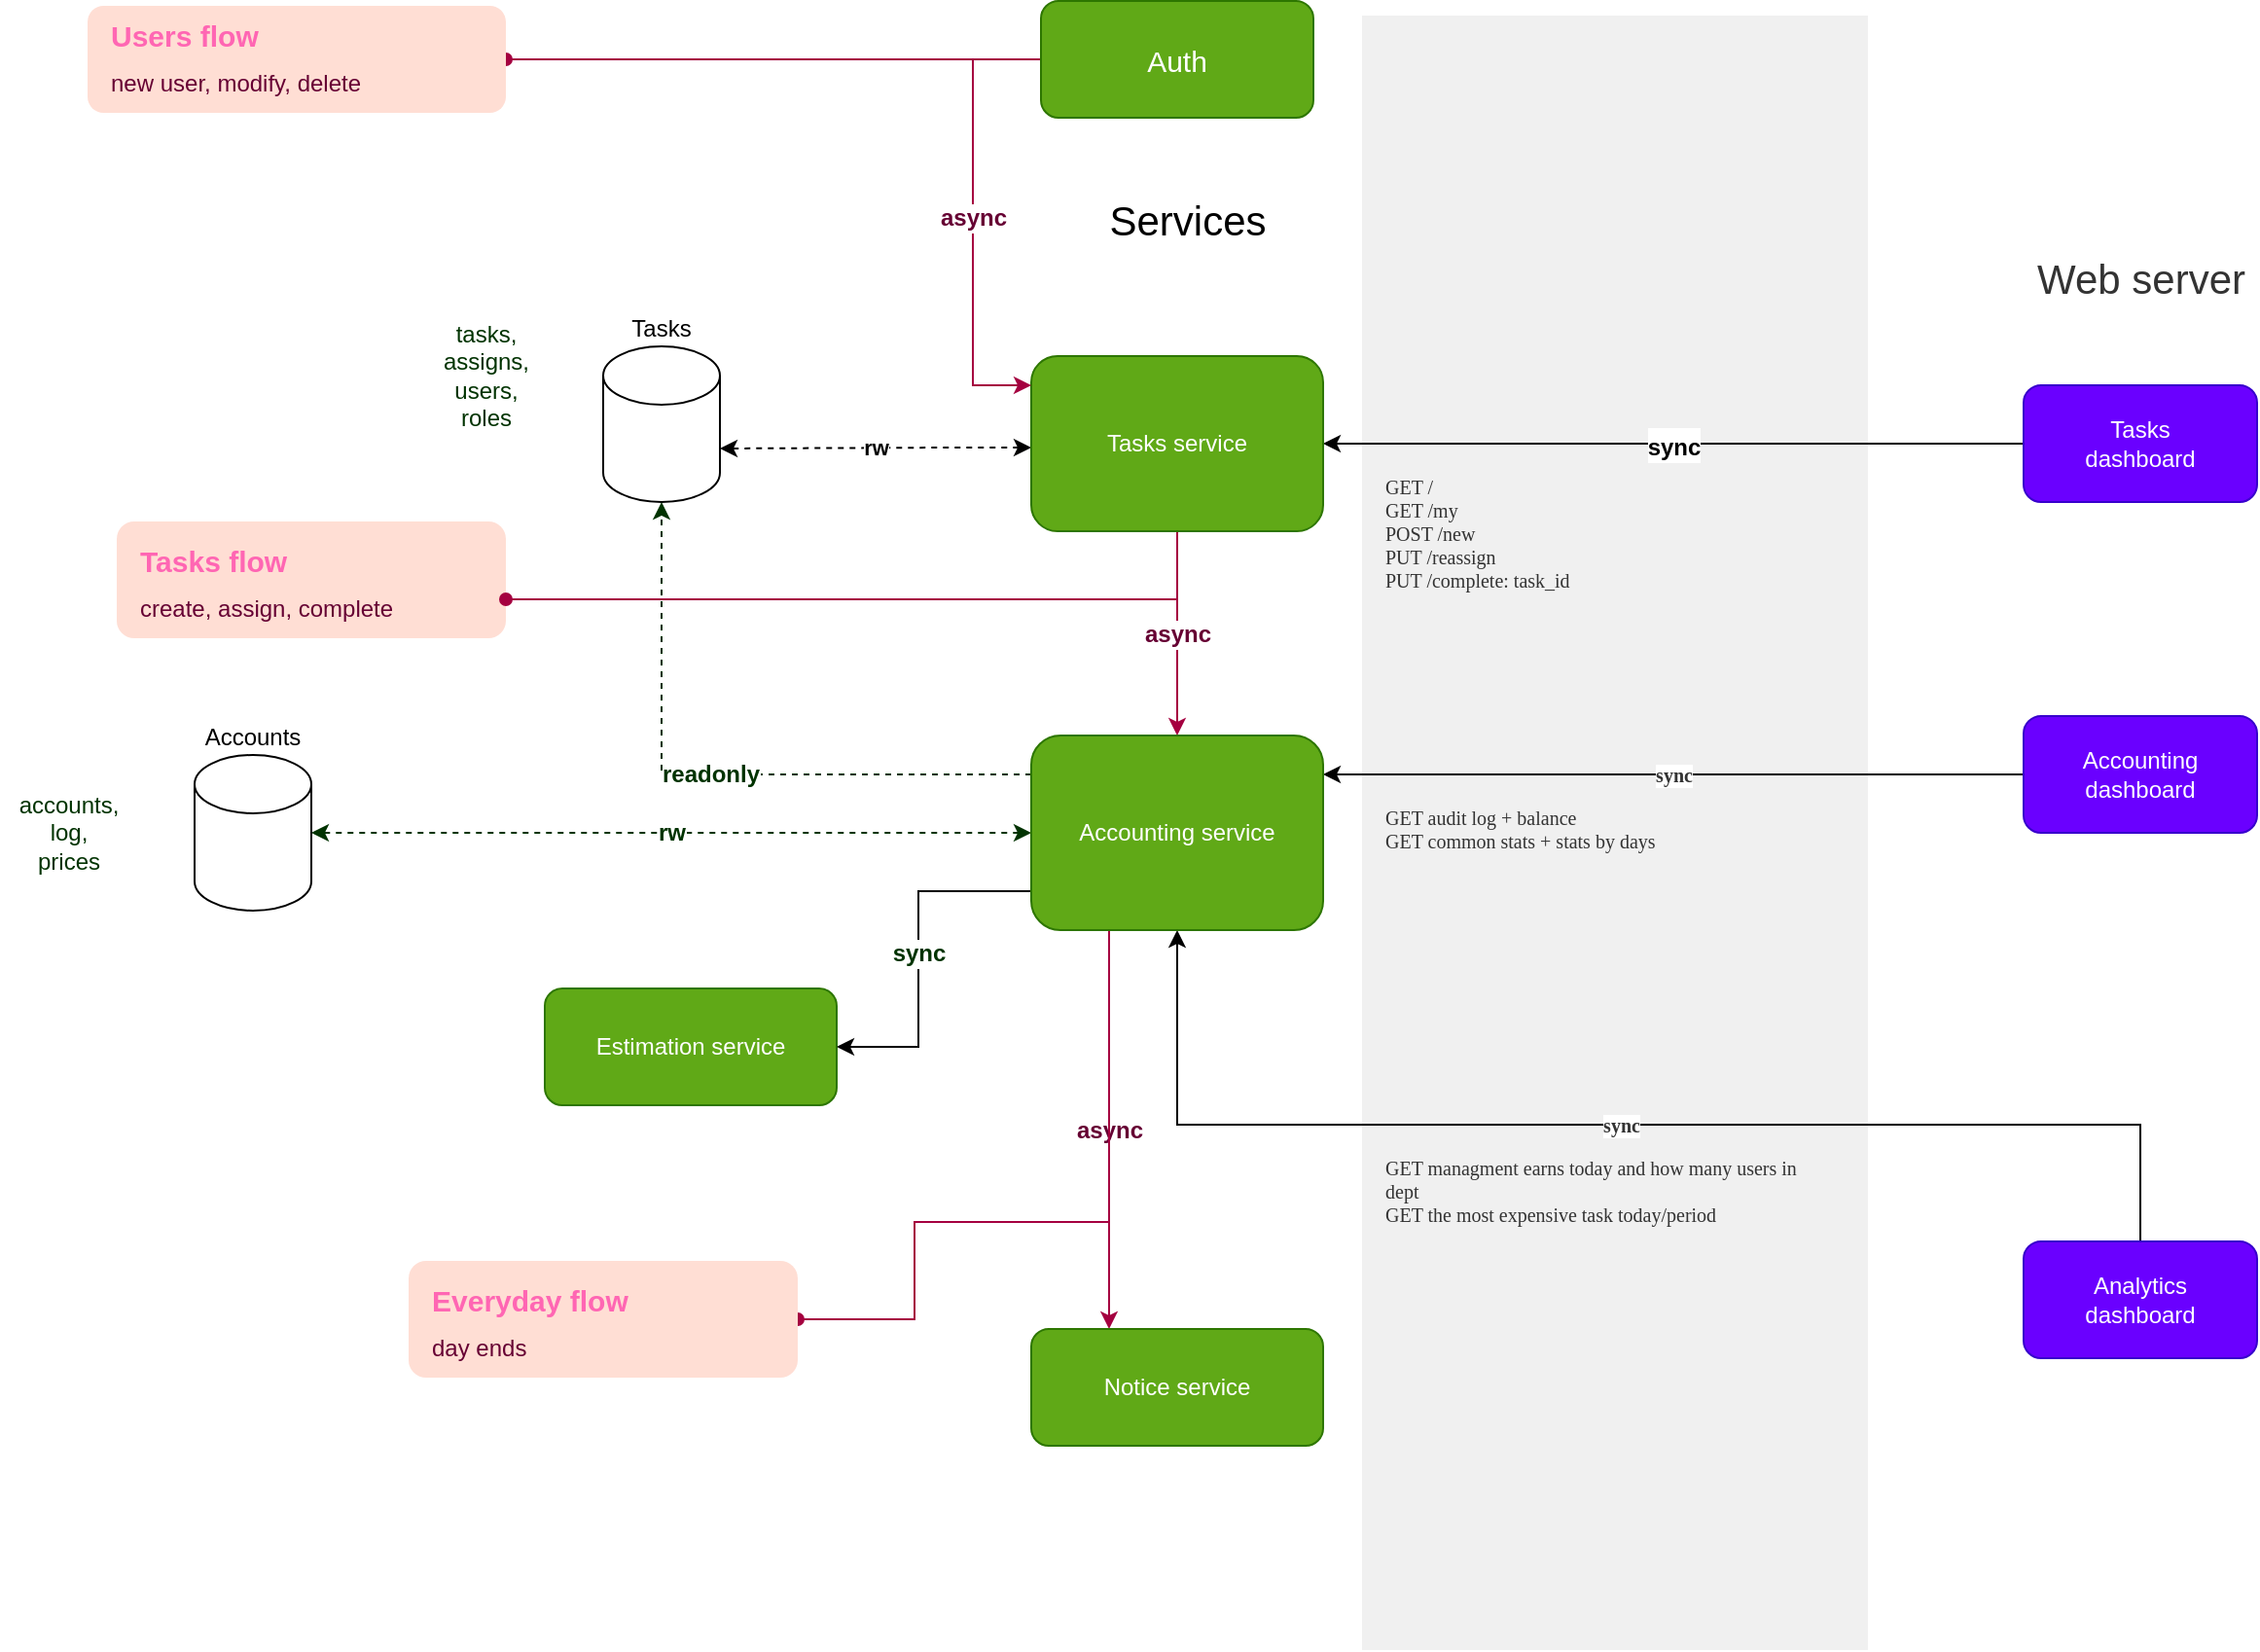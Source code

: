 <mxfile version="17.4.6" type="github">
  <diagram name="Page-1" id="ad52d381-51e7-2e0d-a935-2d0ddd2fd229">
    <mxGraphModel dx="2924" dy="969" grid="1" gridSize="10" guides="1" tooltips="1" connect="1" arrows="1" fold="1" page="1" pageScale="1" pageWidth="1100" pageHeight="850" background="none" math="0" shadow="0">
      <root>
        <mxCell id="0" />
        <mxCell id="1" parent="0" />
        <mxCell id="phuruyp7ytMzcmOInOMX-62" value="" style="rounded=1;whiteSpace=wrap;html=1;shadow=0;fontFamily=Lucida Console;fontSize=10;fontColor=#333333;strokeColor=none;fillColor=#FFDED4;" vertex="1" parent="1">
          <mxGeometry x="-70" y="450" width="200" height="60" as="geometry" />
        </mxCell>
        <mxCell id="phuruyp7ytMzcmOInOMX-40" value="" style="rounded=0;whiteSpace=wrap;html=1;fontSize=16;strokeColor=none;fillColor=#F0F0F0;shadow=0;" vertex="1" parent="1">
          <mxGeometry x="570" y="190" width="260" height="840" as="geometry" />
        </mxCell>
        <mxCell id="phuruyp7ytMzcmOInOMX-2" value="Tasks flow" style="text;html=1;align=left;verticalAlign=middle;resizable=0;points=[];autosize=1;strokeColor=none;fillColor=none;fontSize=15;fontColor=#FF66B3;fontStyle=1" vertex="1" parent="1">
          <mxGeometry x="-60" y="460" width="90" height="20" as="geometry" />
        </mxCell>
        <mxCell id="phuruyp7ytMzcmOInOMX-44" value="&lt;font style=&quot;font-size: 12px&quot;&gt;sync&lt;/font&gt;" style="edgeStyle=orthogonalEdgeStyle;rounded=0;orthogonalLoop=1;jettySize=auto;html=1;entryX=1;entryY=0.5;entryDx=0;entryDy=0;fontSize=15;startArrow=none;startFill=0;fontStyle=1" edge="1" parent="1" source="phuruyp7ytMzcmOInOMX-5" target="phuruyp7ytMzcmOInOMX-17">
          <mxGeometry relative="1" as="geometry" />
        </mxCell>
        <mxCell id="phuruyp7ytMzcmOInOMX-5" value="&lt;div&gt;Tasks&lt;/div&gt;&lt;div&gt;dashboard&lt;br&gt;&lt;/div&gt;" style="rounded=1;whiteSpace=wrap;html=1;fillColor=#6a00ff;fontColor=#ffffff;strokeColor=#3700CC;" vertex="1" parent="1">
          <mxGeometry x="910" y="380" width="120" height="60" as="geometry" />
        </mxCell>
        <mxCell id="phuruyp7ytMzcmOInOMX-58" value="sync" style="edgeStyle=orthogonalEdgeStyle;rounded=0;orthogonalLoop=1;jettySize=auto;html=1;fontFamily=Lucida Console;fontSize=10;fontColor=#333333;startArrow=none;startFill=0;fontStyle=1" edge="1" parent="1" source="phuruyp7ytMzcmOInOMX-6" target="phuruyp7ytMzcmOInOMX-49">
          <mxGeometry relative="1" as="geometry">
            <Array as="points">
              <mxPoint x="640" y="580" />
              <mxPoint x="640" y="580" />
            </Array>
          </mxGeometry>
        </mxCell>
        <mxCell id="phuruyp7ytMzcmOInOMX-6" value="&lt;div&gt;Accounting&lt;/div&gt;&lt;div&gt;dashboard&lt;br&gt;&lt;/div&gt;" style="rounded=1;whiteSpace=wrap;html=1;fillColor=#6a00ff;fontColor=#ffffff;strokeColor=#3700CC;" vertex="1" parent="1">
          <mxGeometry x="910" y="550" width="120" height="60" as="geometry" />
        </mxCell>
        <mxCell id="phuruyp7ytMzcmOInOMX-60" value="sync" style="edgeStyle=orthogonalEdgeStyle;rounded=0;orthogonalLoop=1;jettySize=auto;html=1;entryX=0.5;entryY=1;entryDx=0;entryDy=0;fontFamily=Lucida Console;fontSize=10;fontColor=#333333;startArrow=none;startFill=0;fontStyle=1" edge="1" parent="1" source="phuruyp7ytMzcmOInOMX-7" target="phuruyp7ytMzcmOInOMX-49">
          <mxGeometry relative="1" as="geometry">
            <Array as="points">
              <mxPoint x="970" y="760" />
              <mxPoint x="475" y="760" />
            </Array>
          </mxGeometry>
        </mxCell>
        <mxCell id="phuruyp7ytMzcmOInOMX-7" value="&lt;div&gt;Analytics&lt;/div&gt;&lt;div&gt;dashboard&lt;br&gt;&lt;/div&gt;" style="rounded=1;whiteSpace=wrap;html=1;fillColor=#6a00ff;fontColor=#ffffff;strokeColor=#3700CC;" vertex="1" parent="1">
          <mxGeometry x="910" y="820" width="120" height="60" as="geometry" />
        </mxCell>
        <mxCell id="phuruyp7ytMzcmOInOMX-14" value="Services" style="text;html=1;align=center;verticalAlign=middle;resizable=0;points=[];autosize=1;strokeColor=none;fillColor=none;fontSize=21;" vertex="1" parent="1">
          <mxGeometry x="430" y="280" width="100" height="30" as="geometry" />
        </mxCell>
        <mxCell id="phuruyp7ytMzcmOInOMX-16" value="Estimation service" style="rounded=1;whiteSpace=wrap;html=1;strokeColor=#2D7600;fillColor=#60a917;fontColor=#ffffff;" vertex="1" parent="1">
          <mxGeometry x="150" y="690" width="150" height="60" as="geometry" />
        </mxCell>
        <mxCell id="phuruyp7ytMzcmOInOMX-33" value="rw" style="edgeStyle=orthogonalEdgeStyle;rounded=0;orthogonalLoop=1;jettySize=auto;html=1;entryX=1;entryY=0;entryDx=0;entryDy=52.5;entryPerimeter=0;dashed=1;startArrow=classic;startFill=1;fontStyle=1" edge="1" parent="1" source="phuruyp7ytMzcmOInOMX-17" target="phuruyp7ytMzcmOInOMX-21">
          <mxGeometry relative="1" as="geometry">
            <Array as="points">
              <mxPoint x="360" y="412" />
              <mxPoint x="360" y="412" />
            </Array>
          </mxGeometry>
        </mxCell>
        <mxCell id="phuruyp7ytMzcmOInOMX-63" style="edgeStyle=orthogonalEdgeStyle;rounded=0;orthogonalLoop=1;jettySize=auto;html=1;fontFamily=Lucida Console;fontSize=10;fontColor=#FF66B3;startArrow=none;startFill=0;endArrow=oval;endFill=1;fillColor=#d80073;strokeColor=#A50040;" edge="1" parent="1" source="phuruyp7ytMzcmOInOMX-17" target="phuruyp7ytMzcmOInOMX-62">
          <mxGeometry relative="1" as="geometry">
            <Array as="points">
              <mxPoint x="70" y="490" />
            </Array>
          </mxGeometry>
        </mxCell>
        <mxCell id="phuruyp7ytMzcmOInOMX-78" value="async" style="edgeStyle=orthogonalEdgeStyle;rounded=0;orthogonalLoop=1;jettySize=auto;html=1;fontFamily=Helvetica;fontSize=12;fontColor=#660033;startArrow=none;startFill=0;endArrow=classic;endFill=1;strokeColor=#A50040;fillColor=#d80073;fontStyle=1" edge="1" parent="1" source="phuruyp7ytMzcmOInOMX-17" target="phuruyp7ytMzcmOInOMX-49">
          <mxGeometry relative="1" as="geometry" />
        </mxCell>
        <mxCell id="phuruyp7ytMzcmOInOMX-17" value="Tasks service" style="rounded=1;whiteSpace=wrap;html=1;strokeColor=#2D7600;fillColor=#60a917;fontColor=#ffffff;" vertex="1" parent="1">
          <mxGeometry x="400" y="365" width="150" height="90" as="geometry" />
        </mxCell>
        <mxCell id="phuruyp7ytMzcmOInOMX-21" value="Tasks " style="shape=cylinder3;whiteSpace=wrap;html=1;boundedLbl=1;backgroundOutline=1;size=15;rounded=0;strokeColor=default;labelPosition=center;verticalLabelPosition=top;align=center;verticalAlign=bottom;" vertex="1" parent="1">
          <mxGeometry x="180" y="360" width="60" height="80" as="geometry" />
        </mxCell>
        <mxCell id="phuruyp7ytMzcmOInOMX-87" value="async" style="edgeStyle=orthogonalEdgeStyle;rounded=0;orthogonalLoop=1;jettySize=auto;html=1;fontFamily=Helvetica;fontSize=12;fontColor=#660033;startArrow=none;startFill=0;endArrow=classic;endFill=1;strokeColor=#A50040;fillColor=#d80073;fontStyle=1;entryX=0;entryY=0.167;entryDx=0;entryDy=0;entryPerimeter=0;exitX=0;exitY=0.5;exitDx=0;exitDy=0;" edge="1" parent="1" source="phuruyp7ytMzcmOInOMX-42" target="phuruyp7ytMzcmOInOMX-17">
          <mxGeometry relative="1" as="geometry">
            <Array as="points">
              <mxPoint x="370" y="213" />
              <mxPoint x="370" y="380" />
            </Array>
          </mxGeometry>
        </mxCell>
        <mxCell id="phuruyp7ytMzcmOInOMX-88" style="edgeStyle=orthogonalEdgeStyle;rounded=0;orthogonalLoop=1;jettySize=auto;html=1;fontFamily=Helvetica;fontSize=12;fontColor=#003300;startArrow=none;startFill=0;endArrow=oval;endFill=1;strokeColor=#A50040;fillColor=#d80073;" edge="1" parent="1" source="phuruyp7ytMzcmOInOMX-42" target="phuruyp7ytMzcmOInOMX-80">
          <mxGeometry relative="1" as="geometry" />
        </mxCell>
        <mxCell id="phuruyp7ytMzcmOInOMX-42" value="&lt;div&gt;Auth&lt;/div&gt;" style="rounded=1;whiteSpace=wrap;html=1;fontSize=15;strokeColor=#2D7600;fillColor=#60a917;fontColor=#ffffff;" vertex="1" parent="1">
          <mxGeometry x="405" y="182.5" width="140" height="60" as="geometry" />
        </mxCell>
        <mxCell id="phuruyp7ytMzcmOInOMX-48" value="&lt;div style=&quot;font-size: 10px;&quot;&gt;GET /&lt;/div&gt;&lt;div style=&quot;font-size: 10px;&quot;&gt;GET /my&lt;br style=&quot;font-size: 10px;&quot;&gt;&lt;/div&gt;&lt;div style=&quot;font-size: 10px;&quot;&gt;POST /new&lt;/div&gt;&lt;div style=&quot;font-size: 10px;&quot;&gt;PUT /reassign&lt;/div&gt;&lt;div style=&quot;font-size: 10px;&quot;&gt;PUT /complete: task_id&lt;br style=&quot;font-size: 10px;&quot;&gt;&lt;/div&gt;&lt;div style=&quot;font-size: 10px;&quot;&gt;&lt;br style=&quot;font-size: 10px;&quot;&gt;&lt;/div&gt;" style="text;html=1;strokeColor=none;fillColor=none;align=left;verticalAlign=top;whiteSpace=wrap;rounded=0;fontSize=10;fontColor=#333333;fontFamily=Lucida Console;labelPosition=center;verticalLabelPosition=middle;" vertex="1" parent="1">
          <mxGeometry x="580" y="420" width="190" height="90" as="geometry" />
        </mxCell>
        <mxCell id="phuruyp7ytMzcmOInOMX-70" value="rw" style="edgeStyle=orthogonalEdgeStyle;rounded=0;orthogonalLoop=1;jettySize=auto;html=1;entryX=1;entryY=0.5;entryDx=0;entryDy=0;entryPerimeter=0;fontFamily=Helvetica;fontSize=12;fontColor=#003300;startArrow=classic;startFill=1;endArrow=classic;endFill=1;strokeColor=#003300;dashed=1;fontStyle=1" edge="1" parent="1" source="phuruyp7ytMzcmOInOMX-49" target="phuruyp7ytMzcmOInOMX-69">
          <mxGeometry relative="1" as="geometry" />
        </mxCell>
        <mxCell id="phuruyp7ytMzcmOInOMX-72" value="readonly" style="edgeStyle=orthogonalEdgeStyle;rounded=0;orthogonalLoop=1;jettySize=auto;html=1;entryX=0.5;entryY=1;entryDx=0;entryDy=0;entryPerimeter=0;dashed=1;fontFamily=Helvetica;fontSize=12;fontColor=#003300;startArrow=none;startFill=0;endArrow=classic;endFill=1;strokeColor=#003300;fontStyle=1" edge="1" parent="1" source="phuruyp7ytMzcmOInOMX-49" target="phuruyp7ytMzcmOInOMX-21">
          <mxGeometry relative="1" as="geometry">
            <Array as="points">
              <mxPoint x="210" y="580" />
            </Array>
          </mxGeometry>
        </mxCell>
        <mxCell id="phuruyp7ytMzcmOInOMX-89" value="sync" style="edgeStyle=orthogonalEdgeStyle;rounded=0;orthogonalLoop=1;jettySize=auto;html=1;entryX=1;entryY=0.5;entryDx=0;entryDy=0;fontFamily=Helvetica;fontSize=12;fontColor=#003300;startArrow=none;startFill=0;endArrow=classic;endFill=1;strokeColor=#000000;fontStyle=1" edge="1" parent="1" source="phuruyp7ytMzcmOInOMX-49" target="phuruyp7ytMzcmOInOMX-16">
          <mxGeometry relative="1" as="geometry">
            <Array as="points">
              <mxPoint x="342" y="640" />
              <mxPoint x="342" y="720" />
            </Array>
          </mxGeometry>
        </mxCell>
        <mxCell id="phuruyp7ytMzcmOInOMX-90" value="async" style="edgeStyle=orthogonalEdgeStyle;rounded=0;orthogonalLoop=1;jettySize=auto;html=1;fontFamily=Helvetica;fontSize=12;fontColor=#660033;startArrow=none;startFill=0;endArrow=classic;endFill=1;strokeColor=#A50040;fillColor=#d80073;align=center;fontStyle=1" edge="1" parent="1" source="phuruyp7ytMzcmOInOMX-49" target="phuruyp7ytMzcmOInOMX-50">
          <mxGeometry relative="1" as="geometry">
            <Array as="points">
              <mxPoint x="440" y="760" />
              <mxPoint x="440" y="760" />
            </Array>
          </mxGeometry>
        </mxCell>
        <mxCell id="phuruyp7ytMzcmOInOMX-102" style="edgeStyle=orthogonalEdgeStyle;rounded=0;orthogonalLoop=1;jettySize=auto;html=1;fontFamily=Helvetica;fontSize=12;fontColor=#660033;startArrow=none;startFill=0;endArrow=oval;endFill=1;strokeColor=#A50040;fillColor=#d80073;" edge="1" parent="1" source="phuruyp7ytMzcmOInOMX-49" target="phuruyp7ytMzcmOInOMX-99">
          <mxGeometry relative="1" as="geometry">
            <Array as="points">
              <mxPoint x="440" y="810" />
              <mxPoint x="340" y="810" />
              <mxPoint x="340" y="860" />
            </Array>
          </mxGeometry>
        </mxCell>
        <mxCell id="phuruyp7ytMzcmOInOMX-49" value="Accounting service" style="rounded=1;whiteSpace=wrap;html=1;fontSize=12;strokeColor=#2D7600;fillColor=#60a917;fontColor=#ffffff;" vertex="1" parent="1">
          <mxGeometry x="400" y="560" width="150" height="100" as="geometry" />
        </mxCell>
        <mxCell id="phuruyp7ytMzcmOInOMX-50" value="Notice service" style="rounded=1;whiteSpace=wrap;html=1;fontSize=12;strokeColor=#2D7600;fillColor=#60a917;fontColor=#ffffff;" vertex="1" parent="1">
          <mxGeometry x="400" y="865" width="150" height="60" as="geometry" />
        </mxCell>
        <mxCell id="phuruyp7ytMzcmOInOMX-59" value="&lt;div&gt;GET audit log + balance&lt;/div&gt;&lt;div&gt;GET common stats + stats by days&lt;br&gt;&lt;/div&gt;&lt;div&gt;&lt;br&gt;&lt;/div&gt;" style="text;html=1;strokeColor=none;fillColor=none;align=left;verticalAlign=top;whiteSpace=wrap;rounded=0;fontSize=10;fontColor=#333333;fontFamily=Lucida Console;" vertex="1" parent="1">
          <mxGeometry x="580" y="590" width="220" height="130" as="geometry" />
        </mxCell>
        <mxCell id="phuruyp7ytMzcmOInOMX-66" value="Web server" style="text;html=1;align=center;verticalAlign=middle;resizable=0;points=[];autosize=1;strokeColor=none;fillColor=none;fontSize=21;fontFamily=Helvetica;fontColor=#333333;" vertex="1" parent="1">
          <mxGeometry x="910" y="310" width="120" height="30" as="geometry" />
        </mxCell>
        <mxCell id="phuruyp7ytMzcmOInOMX-69" value="Accounts" style="shape=cylinder3;whiteSpace=wrap;html=1;boundedLbl=1;backgroundOutline=1;size=15;rounded=0;strokeColor=default;labelPosition=center;verticalLabelPosition=top;align=center;verticalAlign=bottom;" vertex="1" parent="1">
          <mxGeometry x="-30" y="570" width="60" height="80" as="geometry" />
        </mxCell>
        <mxCell id="phuruyp7ytMzcmOInOMX-75" value="&lt;div&gt;tasks, assigns,&lt;/div&gt;&lt;div&gt;users,&lt;/div&gt;&lt;div&gt;roles&lt;br&gt;&lt;/div&gt;" style="text;html=1;strokeColor=none;fillColor=none;align=center;verticalAlign=middle;whiteSpace=wrap;rounded=0;shadow=0;fontFamily=Helvetica;fontSize=12;fontColor=#003300;" vertex="1" parent="1">
          <mxGeometry x="90" y="350" width="60" height="50" as="geometry" />
        </mxCell>
        <mxCell id="phuruyp7ytMzcmOInOMX-76" value="&lt;div&gt;accounts,&lt;/div&gt;&lt;div&gt;log, &lt;br&gt;&lt;/div&gt;&lt;div&gt;prices&lt;/div&gt;" style="text;html=1;align=center;verticalAlign=middle;resizable=0;points=[];autosize=1;strokeColor=none;fillColor=none;fontSize=12;fontFamily=Helvetica;fontColor=#003300;" vertex="1" parent="1">
          <mxGeometry x="-130" y="585" width="70" height="50" as="geometry" />
        </mxCell>
        <mxCell id="phuruyp7ytMzcmOInOMX-80" value="" style="rounded=1;whiteSpace=wrap;html=1;shadow=0;fontFamily=Lucida Console;fontSize=10;fontColor=#333333;strokeColor=none;fillColor=#FFDED4;" vertex="1" parent="1">
          <mxGeometry x="-85" y="185" width="215" height="55" as="geometry" />
        </mxCell>
        <mxCell id="phuruyp7ytMzcmOInOMX-81" value="Users flow" style="text;html=1;align=left;verticalAlign=middle;resizable=0;points=[];autosize=1;strokeColor=none;fillColor=none;fontSize=15;fontColor=#FF66B3;fontStyle=1" vertex="1" parent="1">
          <mxGeometry x="-75" y="190" width="90" height="20" as="geometry" />
        </mxCell>
        <mxCell id="phuruyp7ytMzcmOInOMX-92" value="new user, modify, delete" style="text;html=1;strokeColor=none;fillColor=none;align=left;verticalAlign=middle;whiteSpace=wrap;rounded=0;shadow=0;fontFamily=Helvetica;fontSize=12;fontColor=#660033;" vertex="1" parent="1">
          <mxGeometry x="-75" y="210" width="185" height="30" as="geometry" />
        </mxCell>
        <mxCell id="phuruyp7ytMzcmOInOMX-98" value="create, assign, complete" style="text;html=1;strokeColor=none;fillColor=none;align=left;verticalAlign=middle;whiteSpace=wrap;rounded=0;shadow=0;fontFamily=Helvetica;fontSize=12;fontColor=#660033;" vertex="1" parent="1">
          <mxGeometry x="-60" y="480" width="180" height="30" as="geometry" />
        </mxCell>
        <mxCell id="phuruyp7ytMzcmOInOMX-99" value="" style="rounded=1;whiteSpace=wrap;html=1;shadow=0;fontFamily=Lucida Console;fontSize=10;fontColor=#333333;strokeColor=none;fillColor=#FFDED4;" vertex="1" parent="1">
          <mxGeometry x="80" y="830" width="200" height="60" as="geometry" />
        </mxCell>
        <mxCell id="phuruyp7ytMzcmOInOMX-100" value="Everyday flow" style="text;html=1;align=left;verticalAlign=middle;resizable=0;points=[];autosize=1;strokeColor=none;fillColor=none;fontSize=15;fontColor=#FF66B3;fontStyle=1" vertex="1" parent="1">
          <mxGeometry x="90" y="840" width="120" height="20" as="geometry" />
        </mxCell>
        <mxCell id="phuruyp7ytMzcmOInOMX-101" value="day ends" style="text;html=1;strokeColor=none;fillColor=none;align=left;verticalAlign=middle;whiteSpace=wrap;rounded=0;shadow=0;fontFamily=Helvetica;fontSize=12;fontColor=#660033;" vertex="1" parent="1">
          <mxGeometry x="90" y="860" width="180" height="30" as="geometry" />
        </mxCell>
        <mxCell id="phuruyp7ytMzcmOInOMX-103" value="&lt;div&gt;GET managment earns today and how many users in dept&lt;/div&gt;&lt;div&gt;GET the most expensive task today/period&lt;br&gt;&lt;/div&gt;" style="text;html=1;strokeColor=none;fillColor=none;align=left;verticalAlign=top;whiteSpace=wrap;rounded=0;fontSize=10;fontColor=#333333;fontFamily=Lucida Console;" vertex="1" parent="1">
          <mxGeometry x="580" y="770" width="220" height="130" as="geometry" />
        </mxCell>
      </root>
    </mxGraphModel>
  </diagram>
</mxfile>

